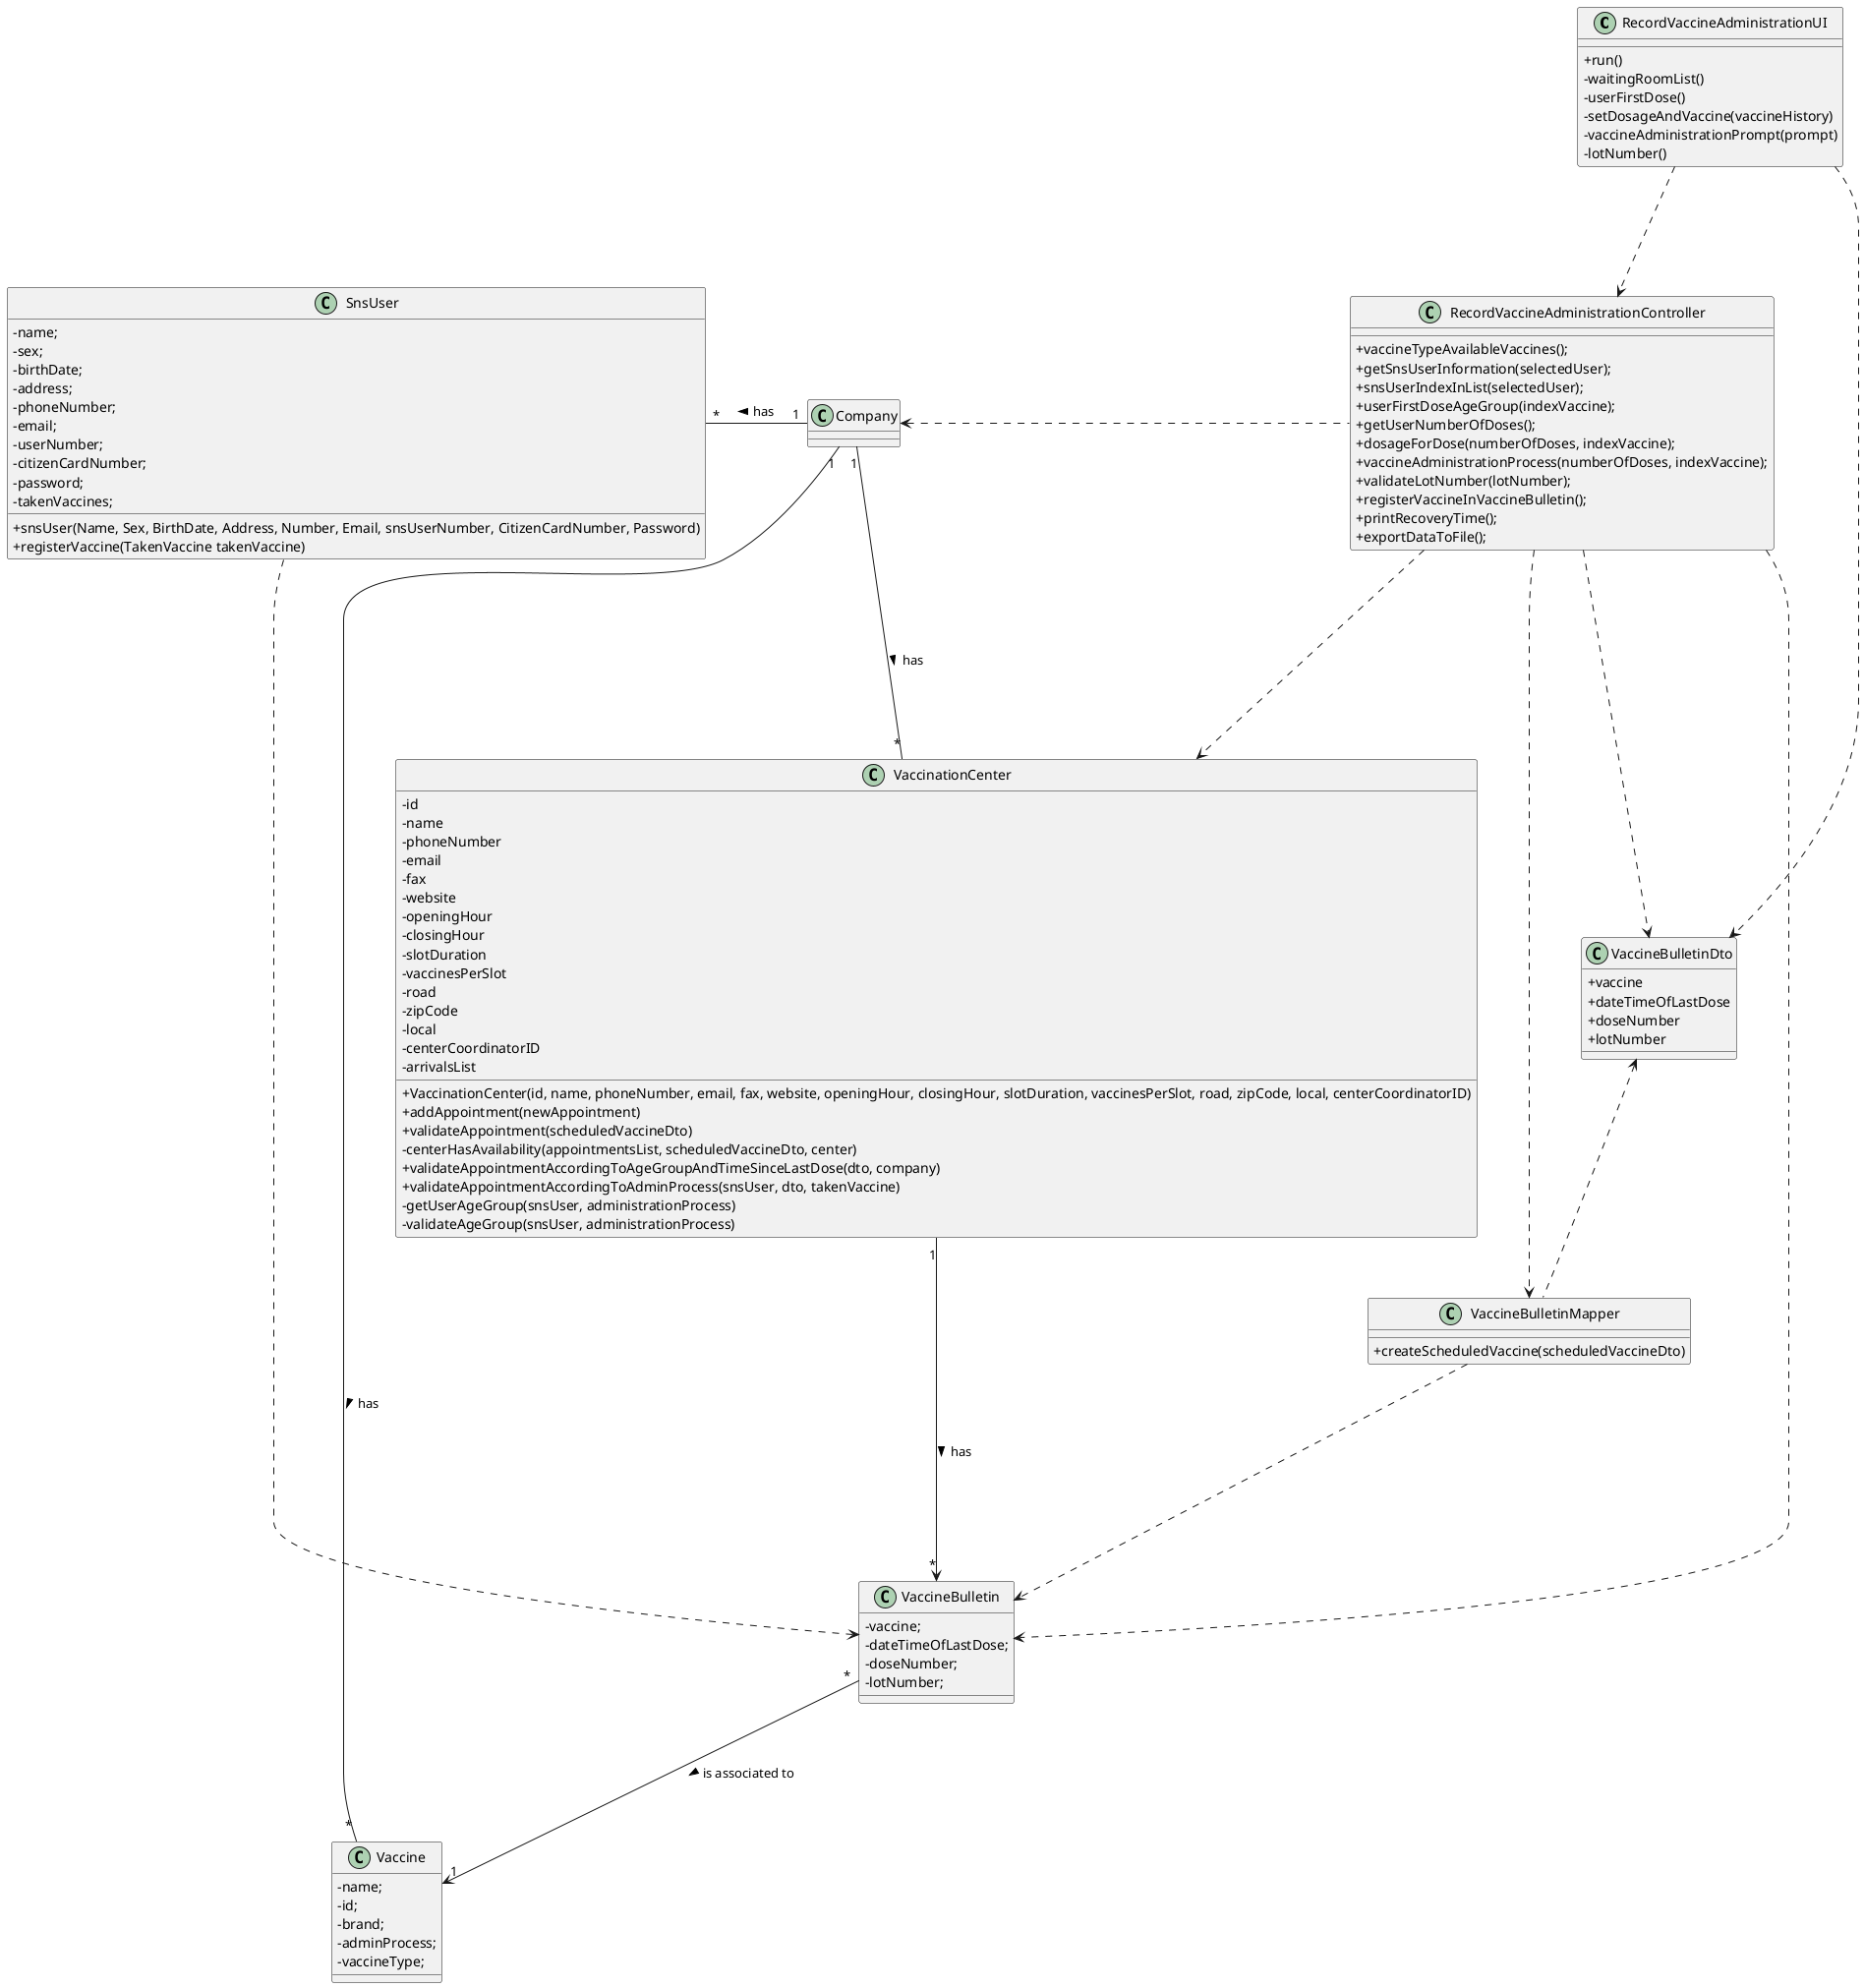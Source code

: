 @startuml
skinparam classAttributeIconSize 0

class RecordVaccineAdministrationUI {
+run()
-waitingRoomList()
-userFirstDose()
-setDosageAndVaccine(vaccineHistory)
-vaccineAdministrationPrompt(prompt)
-lotNumber()
}

class RecordVaccineAdministrationController {
+vaccineTypeAvailableVaccines();
+getSnsUserInformation(selectedUser);
+snsUserIndexInList(selectedUser);
+userFirstDoseAgeGroup(indexVaccine);
+getUserNumberOfDoses();
+dosageForDose(numberOfDoses, indexVaccine);
+vaccineAdministrationProcess(numberOfDoses, indexVaccine);
+validateLotNumber(lotNumber);
+registerVaccineInVaccineBulletin();
+printRecoveryTime();
+exportDataToFile();
}

class VaccinationCenter {
 -id
 -name
 -phoneNumber
 -email
 -fax
 -website
 -openingHour
 -closingHour
 -slotDuration
 -vaccinesPerSlot
 -road
 -zipCode
 -local
 -centerCoordinatorID
 -arrivalsList
 +VaccinationCenter(id, name, phoneNumber, email, fax, website, openingHour, closingHour, slotDuration, vaccinesPerSlot, road, zipCode, local, centerCoordinatorID)
 +addAppointment(newAppointment)
 +validateAppointment(scheduledVaccineDto)
 -centerHasAvailability(appointmentsList, scheduledVaccineDto, center)
 +validateAppointmentAccordingToAgeGroupAndTimeSinceLastDose(dto, company)
 +validateAppointmentAccordingToAdminProcess(snsUser, dto, takenVaccine)
 -getUserAgeGroup(snsUser, administrationProcess)
 -validateAgeGroup(snsUser, administrationProcess)
 }

class VaccineBulletinDto {
+vaccine
+dateTimeOfLastDose
+doseNumber
+lotNumber
}

class VaccineBulletinMapper {
+createScheduledVaccine(scheduledVaccineDto)
}

class Company{}

class Vaccine {
-name;
-id;
-brand;
-adminProcess;
-vaccineType;
}
 class VaccineBulletin {
-vaccine;
-dateTimeOfLastDose;
-doseNumber;
-lotNumber;
 }

class SnsUser {
- name;
- sex;
- birthDate;
- address;
- phoneNumber;
- email;
- userNumber;
- citizenCardNumber;
- password;
- takenVaccines;
+ snsUser(Name, Sex, BirthDate, Address, Number, Email, snsUserNumber, CitizenCardNumber, Password)
+ registerVaccine(TakenVaccine takenVaccine)
}

'UI
RecordVaccineAdministrationUI ...> RecordVaccineAdministrationController
RecordVaccineAdministrationUI ..> VaccineBulletinDto
'CONTROLLER
RecordVaccineAdministrationController ....> VaccineBulletinDto
RecordVaccineAdministrationController ....> VaccinationCenter
RecordVaccineAdministrationController .l.> Company
RecordVaccineAdministrationController ....> VaccineBulletinMapper
RecordVaccineAdministrationController ..> VaccineBulletin

Company "1" -- "*" VaccinationCenter : has >
Company "1" --l-- "*" SnsUser : has >
Company "1" ---- "*" Vaccine : has >

VaccinationCenter "1" -> "*" VaccineBulletin : has >
VaccineBulletin "*" ---> "1" Vaccine : is associated to >

VaccineBulletinMapper .u.> VaccineBulletinDto
VaccineBulletinMapper ....> VaccineBulletin

SnsUser .> VaccineBulletin

@enduml